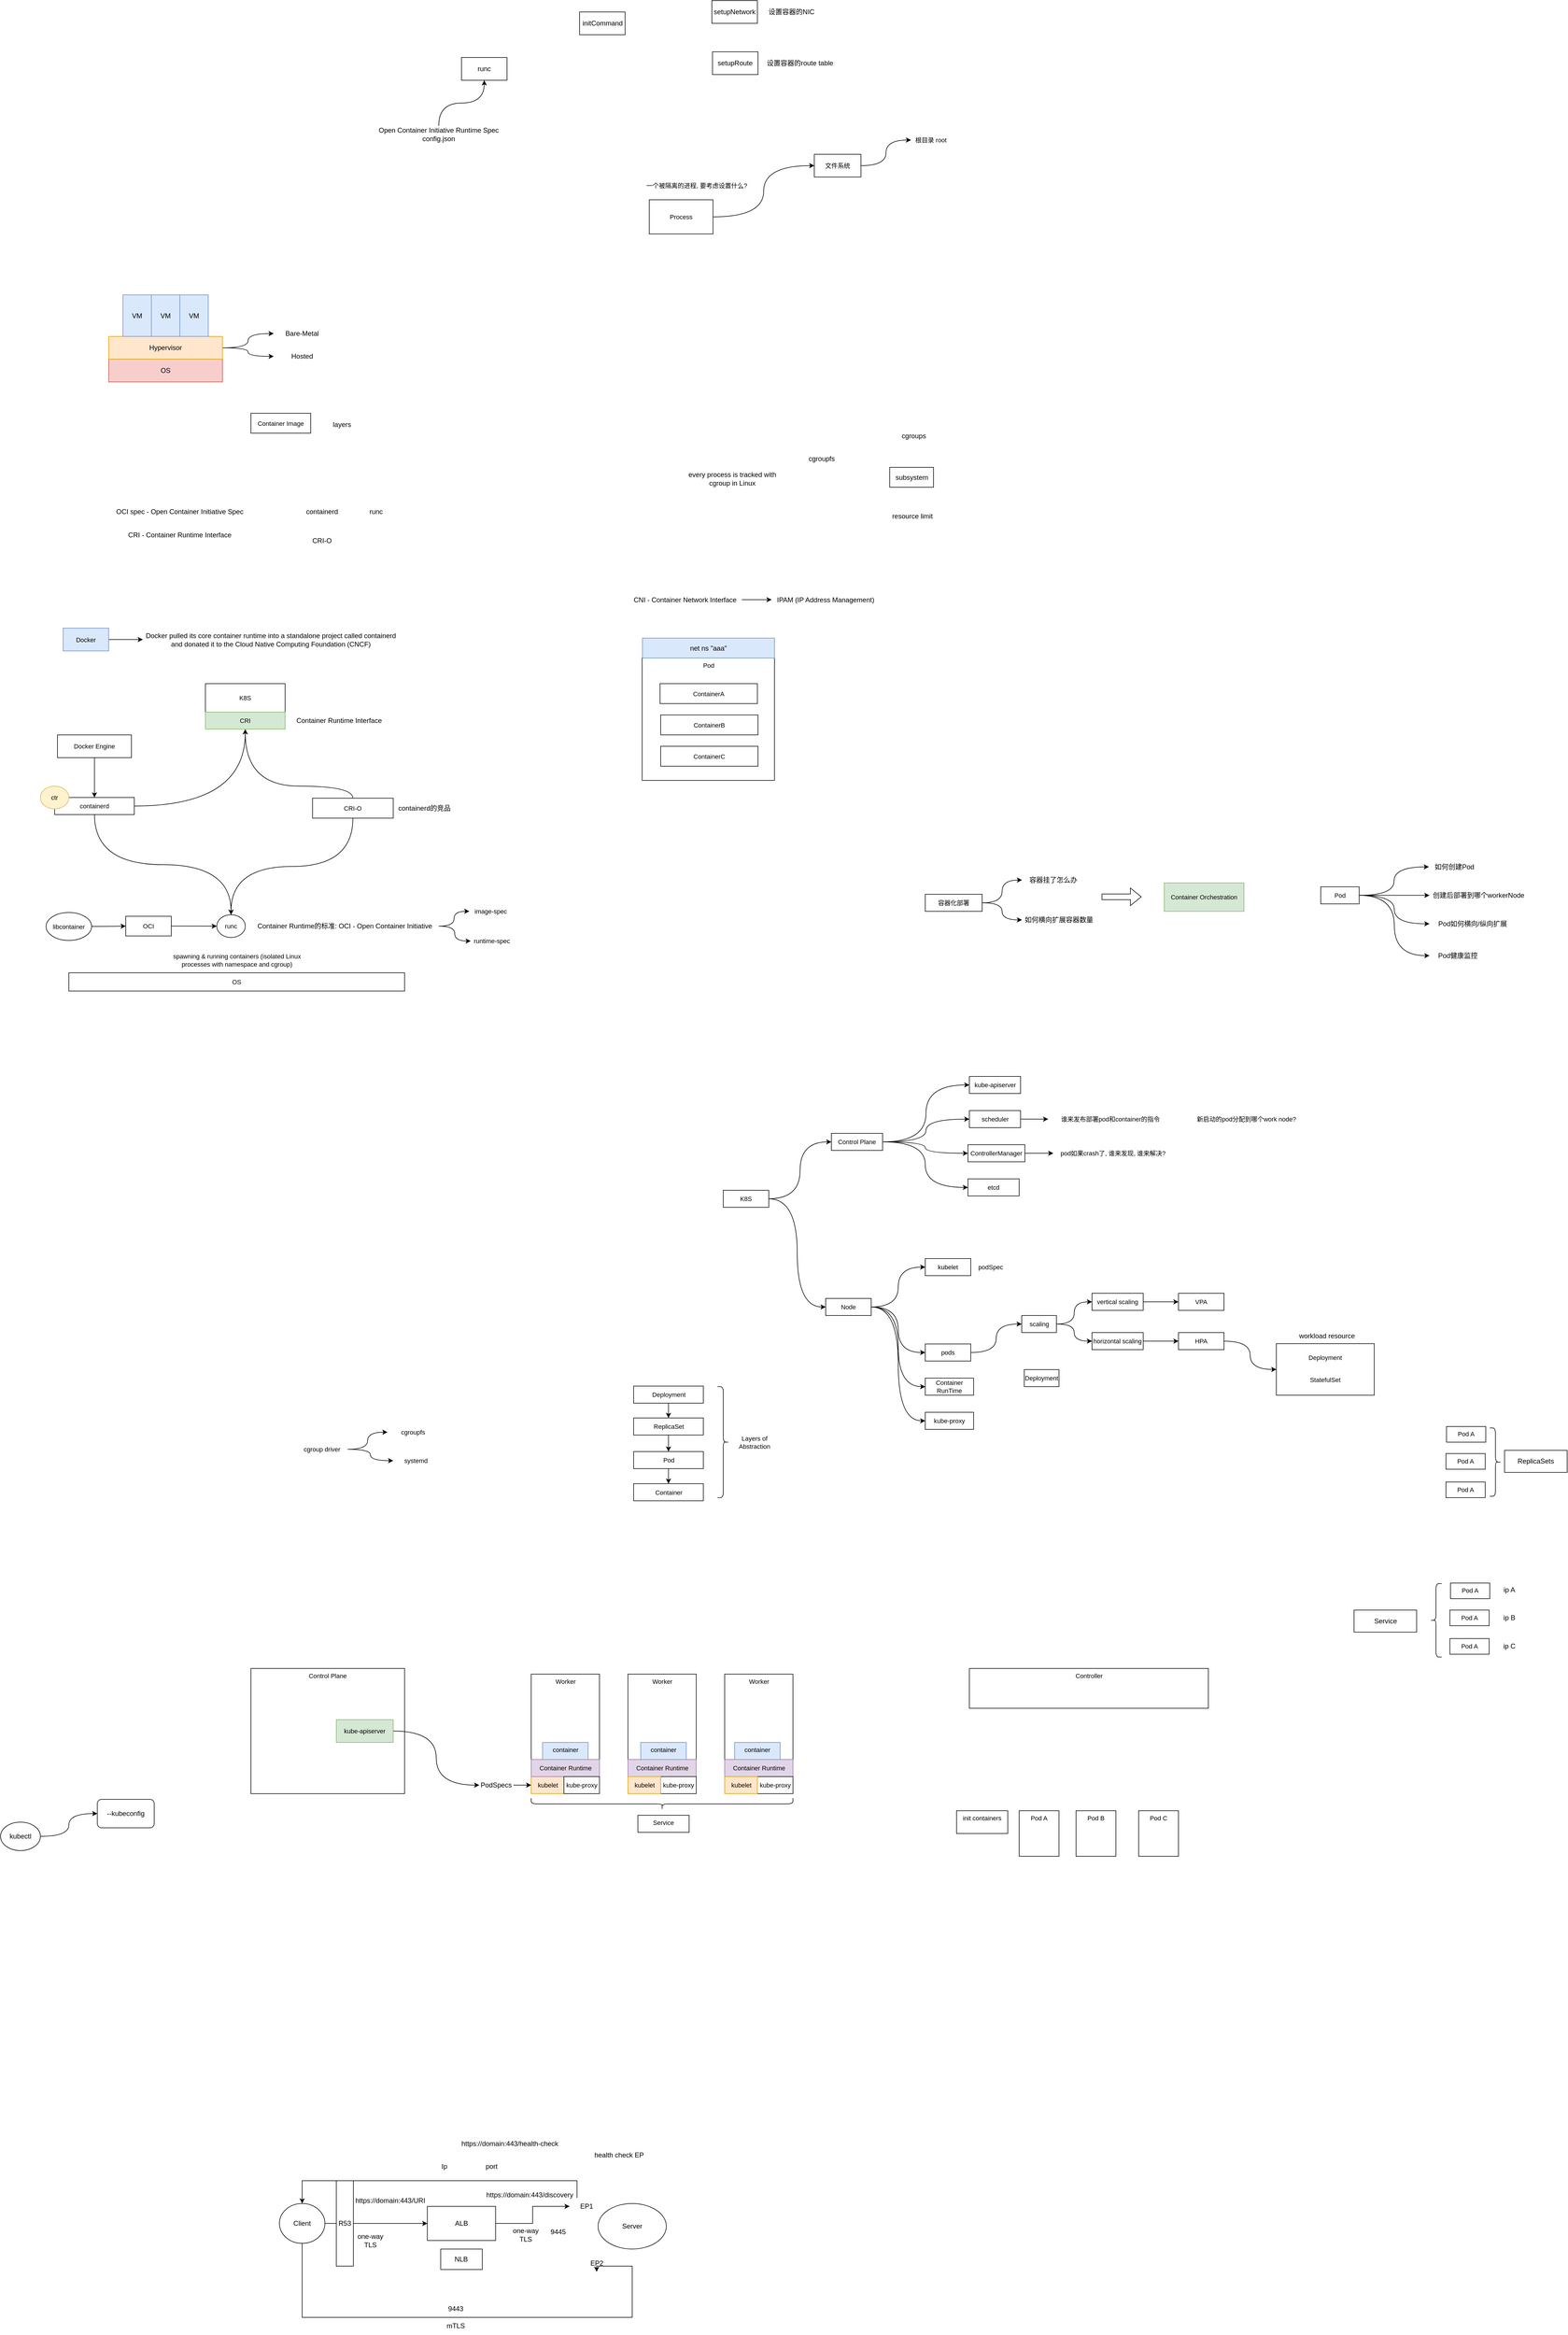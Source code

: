 <mxfile version="28.2.3">
  <diagram name="Page-1" id="AK-chcKiaeIvA2-BQHq4">
    <mxGraphModel dx="2466" dy="3208" grid="1" gridSize="10" guides="1" tooltips="1" connect="1" arrows="1" fold="1" page="1" pageScale="1" pageWidth="827" pageHeight="1169" math="0" shadow="0">
      <root>
        <mxCell id="0" />
        <mxCell id="1" parent="0" />
        <mxCell id="nzS7jhB4_X8ucjwfTYl9-30" value="" style="rounded=0;whiteSpace=wrap;html=1;" parent="1" vertex="1">
          <mxGeometry x="1482" y="99.5" width="172" height="90.5" as="geometry" />
        </mxCell>
        <mxCell id="qf9HLW5Rsi24P6biFxiw-1" value="Control Plane" style="rounded=0;whiteSpace=wrap;html=1;fontSize=11;verticalAlign=top;" parent="1" vertex="1">
          <mxGeometry x="-320" y="670" width="270" height="220" as="geometry" />
        </mxCell>
        <mxCell id="qf9HLW5Rsi24P6biFxiw-2" value="Worker" style="rounded=0;whiteSpace=wrap;html=1;verticalAlign=top;fontSize=11;" parent="1" vertex="1">
          <mxGeometry x="172.5" y="680" width="120" height="180" as="geometry" />
        </mxCell>
        <mxCell id="qf9HLW5Rsi24P6biFxiw-3" value="Worker" style="rounded=0;whiteSpace=wrap;html=1;verticalAlign=top;fontSize=11;" parent="1" vertex="1">
          <mxGeometry x="342.5" y="680" width="120" height="180" as="geometry" />
        </mxCell>
        <mxCell id="qf9HLW5Rsi24P6biFxiw-4" value="Worker" style="rounded=0;whiteSpace=wrap;html=1;verticalAlign=top;fontSize=11;" parent="1" vertex="1">
          <mxGeometry x="512.5" y="680" width="120" height="180" as="geometry" />
        </mxCell>
        <mxCell id="qf9HLW5Rsi24P6biFxiw-7" value="kubelet" style="rounded=0;whiteSpace=wrap;html=1;fontSize=11;fillColor=#ffe6cc;strokeColor=#d79b00;" parent="1" vertex="1">
          <mxGeometry x="172.5" y="860" width="57.5" height="30" as="geometry" />
        </mxCell>
        <mxCell id="qf9HLW5Rsi24P6biFxiw-9" value="Container Runtime" style="rounded=0;whiteSpace=wrap;html=1;fontSize=11;fillColor=#e1d5e7;strokeColor=#9673a6;" parent="1" vertex="1">
          <mxGeometry x="172.5" y="830" width="120" height="30" as="geometry" />
        </mxCell>
        <mxCell id="qf9HLW5Rsi24P6biFxiw-10" value="Container Runtime" style="rounded=0;whiteSpace=wrap;html=1;fontSize=11;fillColor=#e1d5e7;strokeColor=#9673a6;" parent="1" vertex="1">
          <mxGeometry x="342.5" y="830" width="120" height="30" as="geometry" />
        </mxCell>
        <mxCell id="qf9HLW5Rsi24P6biFxiw-11" value="Container Runtime" style="rounded=0;whiteSpace=wrap;html=1;fontSize=11;fillColor=#e1d5e7;strokeColor=#9673a6;" parent="1" vertex="1">
          <mxGeometry x="512.5" y="830" width="120" height="30" as="geometry" />
        </mxCell>
        <mxCell id="qf9HLW5Rsi24P6biFxiw-12" value="kube-proxy" style="rounded=0;whiteSpace=wrap;html=1;fontSize=11;" parent="1" vertex="1">
          <mxGeometry x="230" y="860" width="62.5" height="30" as="geometry" />
        </mxCell>
        <mxCell id="an2eaPxPIKIlCE3A4yRe-1" value="Pod A" style="rounded=0;whiteSpace=wrap;html=1;verticalAlign=top;fontSize=11;" parent="1" vertex="1">
          <mxGeometry x="1030" y="920" width="70" height="80" as="geometry" />
        </mxCell>
        <mxCell id="fwI6KYuwTm7sGlPnnHZm-2" style="edgeStyle=orthogonalEdgeStyle;shape=connector;curved=1;rounded=0;orthogonalLoop=1;jettySize=auto;html=1;entryX=0;entryY=0.5;entryDx=0;entryDy=0;strokeColor=default;align=center;verticalAlign=middle;fontFamily=Helvetica;fontSize=11;fontColor=default;labelBackgroundColor=default;endArrow=classic;" parent="1" source="an2eaPxPIKIlCE3A4yRe-2" target="an2eaPxPIKIlCE3A4yRe-3" edge="1">
          <mxGeometry relative="1" as="geometry" />
        </mxCell>
        <mxCell id="an2eaPxPIKIlCE3A4yRe-2" value="kube-apiserver" style="rounded=0;whiteSpace=wrap;html=1;verticalAlign=middle;fontSize=11;fillColor=#d5e8d4;strokeColor=#82b366;" parent="1" vertex="1">
          <mxGeometry x="-170" y="760" width="100" height="40" as="geometry" />
        </mxCell>
        <mxCell id="an2eaPxPIKIlCE3A4yRe-4" style="edgeStyle=orthogonalEdgeStyle;rounded=0;orthogonalLoop=1;jettySize=auto;html=1;" parent="1" source="an2eaPxPIKIlCE3A4yRe-3" target="qf9HLW5Rsi24P6biFxiw-7" edge="1">
          <mxGeometry relative="1" as="geometry" />
        </mxCell>
        <mxCell id="an2eaPxPIKIlCE3A4yRe-3" value="PodSpecs" style="text;html=1;strokeColor=none;fillColor=none;align=center;verticalAlign=middle;whiteSpace=wrap;rounded=0;" parent="1" vertex="1">
          <mxGeometry x="81.25" y="860" width="60" height="30" as="geometry" />
        </mxCell>
        <mxCell id="an2eaPxPIKIlCE3A4yRe-5" value="kube-proxy" style="rounded=0;whiteSpace=wrap;html=1;fontSize=11;" parent="1" vertex="1">
          <mxGeometry x="400" y="860" width="62.5" height="30" as="geometry" />
        </mxCell>
        <mxCell id="an2eaPxPIKIlCE3A4yRe-6" value="kube-proxy" style="rounded=0;whiteSpace=wrap;html=1;fontSize=11;" parent="1" vertex="1">
          <mxGeometry x="570" y="860" width="62.5" height="30" as="geometry" />
        </mxCell>
        <mxCell id="an2eaPxPIKIlCE3A4yRe-7" value="Pod B" style="rounded=0;whiteSpace=wrap;html=1;verticalAlign=top;fontSize=11;" parent="1" vertex="1">
          <mxGeometry x="1130" y="920" width="70" height="80" as="geometry" />
        </mxCell>
        <mxCell id="an2eaPxPIKIlCE3A4yRe-8" value="Pod C" style="rounded=0;whiteSpace=wrap;html=1;verticalAlign=top;fontSize=11;" parent="1" vertex="1">
          <mxGeometry x="1240" y="920" width="70" height="80" as="geometry" />
        </mxCell>
        <mxCell id="an2eaPxPIKIlCE3A4yRe-9" value="Controller" style="rounded=0;whiteSpace=wrap;html=1;fontSize=11;verticalAlign=top;" parent="1" vertex="1">
          <mxGeometry x="942.5" y="670" width="420" height="70" as="geometry" />
        </mxCell>
        <mxCell id="an2eaPxPIKIlCE3A4yRe-10" value="init containers" style="rounded=0;whiteSpace=wrap;html=1;verticalAlign=top;fontSize=11;" parent="1" vertex="1">
          <mxGeometry x="920" y="920" width="90" height="40" as="geometry" />
        </mxCell>
        <mxCell id="Rm5pHpjm9QW5DBmvsUhB-1" value="container" style="rounded=0;whiteSpace=wrap;html=1;verticalAlign=top;fontSize=11;fillColor=#dae8fc;strokeColor=#6c8ebf;" parent="1" vertex="1">
          <mxGeometry x="192.5" y="800" width="80" height="30" as="geometry" />
        </mxCell>
        <mxCell id="Rm5pHpjm9QW5DBmvsUhB-2" value="container" style="rounded=0;whiteSpace=wrap;html=1;verticalAlign=top;fontSize=11;fillColor=#dae8fc;strokeColor=#6c8ebf;" parent="1" vertex="1">
          <mxGeometry x="365" y="800" width="80" height="30" as="geometry" />
        </mxCell>
        <mxCell id="Rm5pHpjm9QW5DBmvsUhB-3" value="container" style="rounded=0;whiteSpace=wrap;html=1;verticalAlign=top;fontSize=11;fillColor=#dae8fc;strokeColor=#6c8ebf;" parent="1" vertex="1">
          <mxGeometry x="530" y="800" width="80" height="30" as="geometry" />
        </mxCell>
        <mxCell id="Rm5pHpjm9QW5DBmvsUhB-4" value="CRI - Container Runtime Interface" style="text;html=1;strokeColor=none;fillColor=none;align=center;verticalAlign=middle;whiteSpace=wrap;rounded=0;" parent="1" vertex="1">
          <mxGeometry x="-545" y="-1344" width="200" height="45" as="geometry" />
        </mxCell>
        <mxCell id="JaHjokSUnbEvcgMZ0mN--10" style="edgeStyle=orthogonalEdgeStyle;rounded=0;orthogonalLoop=1;jettySize=auto;html=1;" parent="1" source="Rm5pHpjm9QW5DBmvsUhB-5" target="JaHjokSUnbEvcgMZ0mN--9" edge="1">
          <mxGeometry relative="1" as="geometry" />
        </mxCell>
        <mxCell id="Rm5pHpjm9QW5DBmvsUhB-5" value="CNI - Container Network Interface" style="text;html=1;strokeColor=none;fillColor=none;align=center;verticalAlign=middle;whiteSpace=wrap;rounded=0;" parent="1" vertex="1">
          <mxGeometry x="342.5" y="-1230" width="200" height="45" as="geometry" />
        </mxCell>
        <mxCell id="Rm5pHpjm9QW5DBmvsUhB-7" value="OCI spec - Open Container Initiative Spec" style="text;html=1;strokeColor=none;fillColor=none;align=center;verticalAlign=middle;whiteSpace=wrap;rounded=0;" parent="1" vertex="1">
          <mxGeometry x="-570" y="-1377.25" width="250" height="30" as="geometry" />
        </mxCell>
        <mxCell id="Rm5pHpjm9QW5DBmvsUhB-8" value="CRI-O" style="text;html=1;strokeColor=none;fillColor=none;align=center;verticalAlign=middle;whiteSpace=wrap;rounded=0;" parent="1" vertex="1">
          <mxGeometry x="-235" y="-1329" width="80" height="35.5" as="geometry" />
        </mxCell>
        <mxCell id="Rm5pHpjm9QW5DBmvsUhB-9" value="containerd" style="text;html=1;strokeColor=none;fillColor=none;align=center;verticalAlign=middle;whiteSpace=wrap;rounded=0;" parent="1" vertex="1">
          <mxGeometry x="-235" y="-1380" width="80" height="35.5" as="geometry" />
        </mxCell>
        <mxCell id="njnLBCU6WLq5v7DGbRTA-6" style="edgeStyle=orthogonalEdgeStyle;rounded=0;orthogonalLoop=1;jettySize=auto;html=1;entryX=0;entryY=0.5;entryDx=0;entryDy=0;curved=1;fontSize=11;" parent="1" source="njnLBCU6WLq5v7DGbRTA-1" target="njnLBCU6WLq5v7DGbRTA-2" edge="1">
          <mxGeometry relative="1" as="geometry" />
        </mxCell>
        <mxCell id="njnLBCU6WLq5v7DGbRTA-7" style="edgeStyle=orthogonalEdgeStyle;shape=connector;curved=1;rounded=0;orthogonalLoop=1;jettySize=auto;html=1;entryX=0;entryY=0.5;entryDx=0;entryDy=0;labelBackgroundColor=default;strokeColor=default;align=center;verticalAlign=middle;fontFamily=Helvetica;fontSize=11;fontColor=default;endArrow=classic;" parent="1" source="njnLBCU6WLq5v7DGbRTA-1" target="njnLBCU6WLq5v7DGbRTA-3" edge="1">
          <mxGeometry relative="1" as="geometry" />
        </mxCell>
        <mxCell id="njnLBCU6WLq5v7DGbRTA-1" value="K8S" style="rounded=0;whiteSpace=wrap;html=1;verticalAlign=middle;fontSize=11;" parent="1" vertex="1">
          <mxGeometry x="510" y="-170" width="80" height="30" as="geometry" />
        </mxCell>
        <mxCell id="xQzBrzd0JkMFn1JmZiKZ-6" style="edgeStyle=orthogonalEdgeStyle;rounded=0;orthogonalLoop=1;jettySize=auto;html=1;entryX=0;entryY=0.5;entryDx=0;entryDy=0;curved=1;fontSize=11;" parent="1" source="njnLBCU6WLq5v7DGbRTA-2" target="xQzBrzd0JkMFn1JmZiKZ-5" edge="1">
          <mxGeometry relative="1" as="geometry" />
        </mxCell>
        <mxCell id="njnLBCU6WLq5v7DGbRTA-2" value="Control Plane" style="rounded=0;whiteSpace=wrap;html=1;fontSize=11;verticalAlign=middle;" parent="1" vertex="1">
          <mxGeometry x="700" y="-270" width="90" height="30" as="geometry" />
        </mxCell>
        <mxCell id="njnLBCU6WLq5v7DGbRTA-10" style="edgeStyle=orthogonalEdgeStyle;shape=connector;curved=1;rounded=0;orthogonalLoop=1;jettySize=auto;html=1;entryX=0;entryY=0.5;entryDx=0;entryDy=0;labelBackgroundColor=default;strokeColor=default;align=center;verticalAlign=middle;fontFamily=Helvetica;fontSize=11;fontColor=default;endArrow=classic;" parent="1" source="njnLBCU6WLq5v7DGbRTA-3" target="njnLBCU6WLq5v7DGbRTA-4" edge="1">
          <mxGeometry relative="1" as="geometry" />
        </mxCell>
        <mxCell id="njnLBCU6WLq5v7DGbRTA-11" style="edgeStyle=orthogonalEdgeStyle;shape=connector;curved=1;rounded=0;orthogonalLoop=1;jettySize=auto;html=1;entryX=0;entryY=0.5;entryDx=0;entryDy=0;labelBackgroundColor=default;strokeColor=default;align=center;verticalAlign=middle;fontFamily=Helvetica;fontSize=11;fontColor=default;endArrow=classic;" parent="1" source="njnLBCU6WLq5v7DGbRTA-3" target="njnLBCU6WLq5v7DGbRTA-9" edge="1">
          <mxGeometry relative="1" as="geometry" />
        </mxCell>
        <mxCell id="VJSqi0sLNEn4OwbpJoOm-22" style="edgeStyle=orthogonalEdgeStyle;shape=connector;curved=1;rounded=0;orthogonalLoop=1;jettySize=auto;html=1;entryX=0;entryY=0.5;entryDx=0;entryDy=0;labelBackgroundColor=default;strokeColor=default;align=center;verticalAlign=middle;fontFamily=Helvetica;fontSize=11;fontColor=default;endArrow=classic;" parent="1" source="njnLBCU6WLq5v7DGbRTA-3" target="VJSqi0sLNEn4OwbpJoOm-21" edge="1">
          <mxGeometry relative="1" as="geometry" />
        </mxCell>
        <mxCell id="ztNHGV2JsaP_zOsmJy3T-2" style="edgeStyle=orthogonalEdgeStyle;rounded=0;orthogonalLoop=1;jettySize=auto;html=1;entryX=0;entryY=0.5;entryDx=0;entryDy=0;curved=1;fontSize=11;" parent="1" source="njnLBCU6WLq5v7DGbRTA-3" target="ztNHGV2JsaP_zOsmJy3T-1" edge="1">
          <mxGeometry relative="1" as="geometry" />
        </mxCell>
        <mxCell id="njnLBCU6WLq5v7DGbRTA-3" value="Node" style="rounded=0;whiteSpace=wrap;html=1;fontSize=11;verticalAlign=middle;" parent="1" vertex="1">
          <mxGeometry x="690" y="20" width="80" height="30" as="geometry" />
        </mxCell>
        <mxCell id="njnLBCU6WLq5v7DGbRTA-4" value="kubelet" style="rounded=0;whiteSpace=wrap;html=1;fontSize=11;" parent="1" vertex="1">
          <mxGeometry x="865" y="-50" width="80" height="30" as="geometry" />
        </mxCell>
        <mxCell id="njnLBCU6WLq5v7DGbRTA-5" style="edgeStyle=orthogonalEdgeStyle;rounded=0;orthogonalLoop=1;jettySize=auto;html=1;exitX=0.5;exitY=1;exitDx=0;exitDy=0;fontSize=11;" parent="1" source="njnLBCU6WLq5v7DGbRTA-3" target="njnLBCU6WLq5v7DGbRTA-3" edge="1">
          <mxGeometry relative="1" as="geometry" />
        </mxCell>
        <mxCell id="njnLBCU6WLq5v7DGbRTA-9" value="kube-proxy" style="rounded=0;whiteSpace=wrap;html=1;fontSize=11;" parent="1" vertex="1">
          <mxGeometry x="865" y="220" width="85" height="30" as="geometry" />
        </mxCell>
        <mxCell id="VJSqi0sLNEn4OwbpJoOm-18" style="edgeStyle=orthogonalEdgeStyle;shape=connector;curved=1;rounded=0;orthogonalLoop=1;jettySize=auto;html=1;entryX=0;entryY=0.5;entryDx=0;entryDy=0;labelBackgroundColor=default;strokeColor=default;align=center;verticalAlign=middle;fontFamily=Helvetica;fontSize=11;fontColor=default;endArrow=classic;exitX=1;exitY=0.5;exitDx=0;exitDy=0;" parent="1" source="njnLBCU6WLq5v7DGbRTA-2" target="VJSqi0sLNEn4OwbpJoOm-15" edge="1">
          <mxGeometry relative="1" as="geometry">
            <mxPoint x="945" y="-295" as="sourcePoint" />
          </mxGeometry>
        </mxCell>
        <mxCell id="VJSqi0sLNEn4OwbpJoOm-19" style="edgeStyle=orthogonalEdgeStyle;shape=connector;curved=1;rounded=0;orthogonalLoop=1;jettySize=auto;html=1;labelBackgroundColor=default;strokeColor=default;align=center;verticalAlign=middle;fontFamily=Helvetica;fontSize=11;fontColor=default;endArrow=classic;exitX=1;exitY=0.5;exitDx=0;exitDy=0;" parent="1" source="njnLBCU6WLq5v7DGbRTA-2" target="VJSqi0sLNEn4OwbpJoOm-17" edge="1">
          <mxGeometry relative="1" as="geometry">
            <mxPoint x="945" y="-295" as="sourcePoint" />
          </mxGeometry>
        </mxCell>
        <mxCell id="VJSqi0sLNEn4OwbpJoOm-20" style="edgeStyle=orthogonalEdgeStyle;shape=connector;curved=1;rounded=0;orthogonalLoop=1;jettySize=auto;html=1;entryX=0;entryY=0.5;entryDx=0;entryDy=0;labelBackgroundColor=default;strokeColor=default;align=center;verticalAlign=middle;fontFamily=Helvetica;fontSize=11;fontColor=default;endArrow=classic;exitX=1;exitY=0.5;exitDx=0;exitDy=0;" parent="1" source="njnLBCU6WLq5v7DGbRTA-2" target="VJSqi0sLNEn4OwbpJoOm-16" edge="1">
          <mxGeometry relative="1" as="geometry">
            <mxPoint x="945" y="-295" as="sourcePoint" />
          </mxGeometry>
        </mxCell>
        <mxCell id="VJSqi0sLNEn4OwbpJoOm-7" style="edgeStyle=orthogonalEdgeStyle;rounded=0;orthogonalLoop=1;jettySize=auto;html=1;entryX=0;entryY=0.5;entryDx=0;entryDy=0;curved=1;" parent="1" source="VJSqi0sLNEn4OwbpJoOm-2" target="VJSqi0sLNEn4OwbpJoOm-5" edge="1">
          <mxGeometry relative="1" as="geometry" />
        </mxCell>
        <mxCell id="VJSqi0sLNEn4OwbpJoOm-9" style="edgeStyle=orthogonalEdgeStyle;shape=connector;curved=1;rounded=0;orthogonalLoop=1;jettySize=auto;html=1;labelBackgroundColor=default;strokeColor=default;align=center;verticalAlign=middle;fontFamily=Helvetica;fontSize=11;fontColor=default;endArrow=classic;" parent="1" source="VJSqi0sLNEn4OwbpJoOm-2" target="VJSqi0sLNEn4OwbpJoOm-8" edge="1">
          <mxGeometry relative="1" as="geometry" />
        </mxCell>
        <mxCell id="VJSqi0sLNEn4OwbpJoOm-2" value="容器化部署" style="rounded=0;whiteSpace=wrap;html=1;verticalAlign=middle;fontSize=11;" parent="1" vertex="1">
          <mxGeometry x="865" y="-690" width="100" height="30" as="geometry" />
        </mxCell>
        <mxCell id="VJSqi0sLNEn4OwbpJoOm-5" value="容器挂了怎么办" style="text;html=1;strokeColor=none;fillColor=none;align=center;verticalAlign=middle;whiteSpace=wrap;rounded=0;" parent="1" vertex="1">
          <mxGeometry x="1035" y="-730" width="110" height="30" as="geometry" />
        </mxCell>
        <mxCell id="VJSqi0sLNEn4OwbpJoOm-8" value="如何横向扩展容器数量" style="text;html=1;strokeColor=none;fillColor=none;align=center;verticalAlign=middle;whiteSpace=wrap;rounded=0;" parent="1" vertex="1">
          <mxGeometry x="1035" y="-660" width="130" height="30" as="geometry" />
        </mxCell>
        <mxCell id="VJSqi0sLNEn4OwbpJoOm-10" value="Container Orchestration" style="rounded=0;whiteSpace=wrap;html=1;verticalAlign=middle;fontSize=11;fillColor=#d5e8d4;strokeColor=#82b366;" parent="1" vertex="1">
          <mxGeometry x="1285" y="-710" width="140" height="50" as="geometry" />
        </mxCell>
        <mxCell id="VJSqi0sLNEn4OwbpJoOm-12" value="" style="shape=flexArrow;endArrow=classic;html=1;rounded=0;labelBackgroundColor=default;strokeColor=default;align=center;verticalAlign=middle;fontFamily=Helvetica;fontSize=11;fontColor=default;curved=1;" parent="1" edge="1">
          <mxGeometry width="50" height="50" relative="1" as="geometry">
            <mxPoint x="1175" y="-685.5" as="sourcePoint" />
            <mxPoint x="1245" y="-685.5" as="targetPoint" />
          </mxGeometry>
        </mxCell>
        <mxCell id="xQzBrzd0JkMFn1JmZiKZ-8" style="edgeStyle=orthogonalEdgeStyle;rounded=0;orthogonalLoop=1;jettySize=auto;html=1;fontSize=11;" parent="1" source="VJSqi0sLNEn4OwbpJoOm-15" target="xQzBrzd0JkMFn1JmZiKZ-7" edge="1">
          <mxGeometry relative="1" as="geometry" />
        </mxCell>
        <mxCell id="VJSqi0sLNEn4OwbpJoOm-15" value="scheduler" style="rounded=0;whiteSpace=wrap;html=1;verticalAlign=middle;fontSize=11;" parent="1" vertex="1">
          <mxGeometry x="942.5" y="-310" width="90" height="30" as="geometry" />
        </mxCell>
        <mxCell id="VJSqi0sLNEn4OwbpJoOm-16" value="etcd" style="rounded=0;whiteSpace=wrap;html=1;verticalAlign=middle;fontSize=11;" parent="1" vertex="1">
          <mxGeometry x="940" y="-190" width="90" height="30" as="geometry" />
        </mxCell>
        <mxCell id="xQzBrzd0JkMFn1JmZiKZ-3" style="edgeStyle=orthogonalEdgeStyle;rounded=0;orthogonalLoop=1;jettySize=auto;html=1;fontSize=11;" parent="1" source="VJSqi0sLNEn4OwbpJoOm-17" target="xQzBrzd0JkMFn1JmZiKZ-2" edge="1">
          <mxGeometry relative="1" as="geometry" />
        </mxCell>
        <mxCell id="VJSqi0sLNEn4OwbpJoOm-17" value="ControllerManager" style="rounded=0;whiteSpace=wrap;html=1;verticalAlign=middle;fontSize=11;" parent="1" vertex="1">
          <mxGeometry x="940" y="-250" width="100" height="30" as="geometry" />
        </mxCell>
        <mxCell id="nzS7jhB4_X8ucjwfTYl9-33" style="edgeStyle=orthogonalEdgeStyle;rounded=0;orthogonalLoop=1;jettySize=auto;html=1;entryX=0;entryY=0.5;entryDx=0;entryDy=0;curved=1;" parent="1" source="VJSqi0sLNEn4OwbpJoOm-21" target="nzS7jhB4_X8ucjwfTYl9-32" edge="1">
          <mxGeometry relative="1" as="geometry" />
        </mxCell>
        <mxCell id="VJSqi0sLNEn4OwbpJoOm-21" value="pods" style="rounded=0;whiteSpace=wrap;html=1;fontSize=11;" parent="1" vertex="1">
          <mxGeometry x="865" y="100" width="80" height="30" as="geometry" />
        </mxCell>
        <mxCell id="ztNHGV2JsaP_zOsmJy3T-1" value="Container RunTime" style="rounded=0;whiteSpace=wrap;html=1;fontSize=11;" parent="1" vertex="1">
          <mxGeometry x="865" y="160" width="85" height="30" as="geometry" />
        </mxCell>
        <mxCell id="ztNHGV2JsaP_zOsmJy3T-8" style="edgeStyle=orthogonalEdgeStyle;shape=connector;curved=1;rounded=0;orthogonalLoop=1;jettySize=auto;html=1;labelBackgroundColor=default;strokeColor=default;align=center;verticalAlign=middle;fontFamily=Helvetica;fontSize=11;fontColor=default;endArrow=classic;" parent="1" source="ztNHGV2JsaP_zOsmJy3T-4" target="ztNHGV2JsaP_zOsmJy3T-6" edge="1">
          <mxGeometry relative="1" as="geometry" />
        </mxCell>
        <mxCell id="ztNHGV2JsaP_zOsmJy3T-9" style="edgeStyle=orthogonalEdgeStyle;shape=connector;curved=1;rounded=0;orthogonalLoop=1;jettySize=auto;html=1;labelBackgroundColor=default;strokeColor=default;align=center;verticalAlign=middle;fontFamily=Helvetica;fontSize=11;fontColor=default;endArrow=classic;" parent="1" source="ztNHGV2JsaP_zOsmJy3T-4" target="ztNHGV2JsaP_zOsmJy3T-7" edge="1">
          <mxGeometry relative="1" as="geometry" />
        </mxCell>
        <mxCell id="ztNHGV2JsaP_zOsmJy3T-4" value="cgroup driver" style="text;html=1;strokeColor=none;fillColor=none;align=center;verticalAlign=middle;whiteSpace=wrap;rounded=0;fontSize=11;fontFamily=Helvetica;fontColor=default;" parent="1" vertex="1">
          <mxGeometry x="-240" y="270" width="90" height="30" as="geometry" />
        </mxCell>
        <mxCell id="ztNHGV2JsaP_zOsmJy3T-6" value="cgroupfs" style="text;html=1;strokeColor=none;fillColor=none;align=center;verticalAlign=middle;whiteSpace=wrap;rounded=0;fontSize=11;fontFamily=Helvetica;fontColor=default;" parent="1" vertex="1">
          <mxGeometry x="-80" y="240" width="90" height="30" as="geometry" />
        </mxCell>
        <mxCell id="ztNHGV2JsaP_zOsmJy3T-7" value="systemd" style="text;html=1;strokeColor=none;fillColor=none;align=center;verticalAlign=middle;whiteSpace=wrap;rounded=0;fontSize=11;fontFamily=Helvetica;fontColor=default;" parent="1" vertex="1">
          <mxGeometry x="-70" y="290" width="80" height="30" as="geometry" />
        </mxCell>
        <mxCell id="xQzBrzd0JkMFn1JmZiKZ-1" value="" style="shape=image;verticalLabelPosition=bottom;labelBackgroundColor=default;verticalAlign=top;aspect=fixed;imageAspect=0;image=https://kubernetes.io/images/docs/kubernetes-cluster-architecture.svg;" parent="1" vertex="1">
          <mxGeometry x="-311.38" y="-350.73" width="733.88" height="461.73" as="geometry" />
        </mxCell>
        <mxCell id="xQzBrzd0JkMFn1JmZiKZ-2" value="pod如果crash了, 谁来发现, 谁来解决?" style="text;html=1;align=center;verticalAlign=middle;whiteSpace=wrap;rounded=0;fontSize=11;" parent="1" vertex="1">
          <mxGeometry x="1090" y="-252.5" width="210" height="35" as="geometry" />
        </mxCell>
        <mxCell id="xQzBrzd0JkMFn1JmZiKZ-5" value="kube-apiserver" style="rounded=0;whiteSpace=wrap;html=1;verticalAlign=middle;fontSize=11;" parent="1" vertex="1">
          <mxGeometry x="942.5" y="-370" width="90" height="30" as="geometry" />
        </mxCell>
        <mxCell id="xQzBrzd0JkMFn1JmZiKZ-7" value="谁来发布部署pod和container的指令" style="text;html=1;align=center;verticalAlign=middle;whiteSpace=wrap;rounded=0;fontSize=11;" parent="1" vertex="1">
          <mxGeometry x="1081" y="-310" width="219" height="30" as="geometry" />
        </mxCell>
        <mxCell id="xQzBrzd0JkMFn1JmZiKZ-10" value="podSpec" style="text;html=1;align=center;verticalAlign=middle;whiteSpace=wrap;rounded=0;fontSize=11;" parent="1" vertex="1">
          <mxGeometry x="945" y="-47.5" width="70" height="25" as="geometry" />
        </mxCell>
        <mxCell id="xQzBrzd0JkMFn1JmZiKZ-11" value="新启动的pod分配到哪个work node?" style="text;html=1;align=center;verticalAlign=middle;whiteSpace=wrap;rounded=0;fontSize=11;" parent="1" vertex="1">
          <mxGeometry x="1320" y="-310" width="219" height="30" as="geometry" />
        </mxCell>
        <mxCell id="xQzBrzd0JkMFn1JmZiKZ-12" value="" style="shape=curlyBracket;whiteSpace=wrap;html=1;rounded=1;flipH=1;labelPosition=right;verticalLabelPosition=middle;align=left;verticalAlign=middle;rotation=90;" parent="1" vertex="1">
          <mxGeometry x="392.5" y="678" width="20" height="460" as="geometry" />
        </mxCell>
        <mxCell id="xQzBrzd0JkMFn1JmZiKZ-13" value="Service" style="rounded=0;whiteSpace=wrap;html=1;verticalAlign=top;fontSize=11;" parent="1" vertex="1">
          <mxGeometry x="360" y="928" width="90" height="30" as="geometry" />
        </mxCell>
        <mxCell id="ibrW9BHLdciR5nN6O8FB-1" value="Deployment" style="text;html=1;align=center;verticalAlign=middle;whiteSpace=wrap;rounded=0;fontSize=11;" parent="1" vertex="1">
          <mxGeometry x="1533" y="111" width="70" height="25" as="geometry" />
        </mxCell>
        <mxCell id="ibrW9BHLdciR5nN6O8FB-2" value="ReplicaSets" style="rounded=0;whiteSpace=wrap;html=1;" parent="1" vertex="1">
          <mxGeometry x="1883" y="286.87" width="110" height="38.75" as="geometry" />
        </mxCell>
        <mxCell id="ibrW9BHLdciR5nN6O8FB-3" value="Pod A" style="rounded=0;whiteSpace=wrap;html=1;verticalAlign=top;fontSize=11;" parent="1" vertex="1">
          <mxGeometry x="1781" y="245" width="69" height="27.5" as="geometry" />
        </mxCell>
        <mxCell id="ibrW9BHLdciR5nN6O8FB-4" value="Pod A" style="rounded=0;whiteSpace=wrap;html=1;verticalAlign=top;fontSize=11;" parent="1" vertex="1">
          <mxGeometry x="1780" y="292.5" width="69" height="27.5" as="geometry" />
        </mxCell>
        <mxCell id="ibrW9BHLdciR5nN6O8FB-5" value="Pod A" style="rounded=0;whiteSpace=wrap;html=1;verticalAlign=top;fontSize=11;" parent="1" vertex="1">
          <mxGeometry x="1780" y="342.5" width="69" height="27.5" as="geometry" />
        </mxCell>
        <mxCell id="ibrW9BHLdciR5nN6O8FB-7" value="" style="shape=curlyBracket;whiteSpace=wrap;html=1;rounded=1;flipH=1;labelPosition=right;verticalLabelPosition=middle;align=left;verticalAlign=middle;" parent="1" vertex="1">
          <mxGeometry x="1857" y="247.5" width="20" height="120" as="geometry" />
        </mxCell>
        <mxCell id="nzS7jhB4_X8ucjwfTYl9-7" style="edgeStyle=orthogonalEdgeStyle;rounded=0;orthogonalLoop=1;jettySize=auto;html=1;" parent="1" source="nzS7jhB4_X8ucjwfTYl9-1" target="nzS7jhB4_X8ucjwfTYl9-2" edge="1">
          <mxGeometry relative="1" as="geometry" />
        </mxCell>
        <mxCell id="nzS7jhB4_X8ucjwfTYl9-11" style="edgeStyle=orthogonalEdgeStyle;rounded=0;orthogonalLoop=1;jettySize=auto;html=1;entryX=0.5;entryY=1;entryDx=0;entryDy=0;" parent="1" source="nzS7jhB4_X8ucjwfTYl9-1" target="nzS7jhB4_X8ucjwfTYl9-5" edge="1">
          <mxGeometry relative="1" as="geometry">
            <mxPoint x="340" y="1700" as="targetPoint" />
            <Array as="points">
              <mxPoint x="-230" y="1810" />
              <mxPoint x="350" y="1810" />
              <mxPoint x="350" y="1720" />
              <mxPoint x="288" y="1720" />
            </Array>
          </mxGeometry>
        </mxCell>
        <mxCell id="nzS7jhB4_X8ucjwfTYl9-1" value="Client" style="ellipse;whiteSpace=wrap;html=1;" parent="1" vertex="1">
          <mxGeometry x="-270" y="1610" width="80" height="70" as="geometry" />
        </mxCell>
        <mxCell id="nzS7jhB4_X8ucjwfTYl9-8" style="edgeStyle=orthogonalEdgeStyle;rounded=0;orthogonalLoop=1;jettySize=auto;html=1;" parent="1" source="nzS7jhB4_X8ucjwfTYl9-2" target="nzS7jhB4_X8ucjwfTYl9-4" edge="1">
          <mxGeometry relative="1" as="geometry" />
        </mxCell>
        <mxCell id="nzS7jhB4_X8ucjwfTYl9-2" value="ALB" style="rounded=0;whiteSpace=wrap;html=1;" parent="1" vertex="1">
          <mxGeometry x="-10" y="1615" width="120" height="60" as="geometry" />
        </mxCell>
        <mxCell id="nzS7jhB4_X8ucjwfTYl9-3" value="Server" style="ellipse;whiteSpace=wrap;html=1;" parent="1" vertex="1">
          <mxGeometry x="290" y="1610" width="120" height="80" as="geometry" />
        </mxCell>
        <mxCell id="nzS7jhB4_X8ucjwfTYl9-9" style="edgeStyle=orthogonalEdgeStyle;rounded=0;orthogonalLoop=1;jettySize=auto;html=1;entryX=0.5;entryY=0;entryDx=0;entryDy=0;" parent="1" source="nzS7jhB4_X8ucjwfTYl9-4" target="nzS7jhB4_X8ucjwfTYl9-1" edge="1">
          <mxGeometry relative="1" as="geometry">
            <Array as="points">
              <mxPoint x="253" y="1570" />
              <mxPoint x="-230" y="1570" />
            </Array>
          </mxGeometry>
        </mxCell>
        <mxCell id="nzS7jhB4_X8ucjwfTYl9-4" value="EP1" style="text;html=1;align=center;verticalAlign=middle;whiteSpace=wrap;rounded=0;" parent="1" vertex="1">
          <mxGeometry x="240" y="1600" width="60" height="30" as="geometry" />
        </mxCell>
        <mxCell id="nzS7jhB4_X8ucjwfTYl9-5" value="EP2" style="text;html=1;align=center;verticalAlign=middle;whiteSpace=wrap;rounded=0;" parent="1" vertex="1">
          <mxGeometry x="257.5" y="1700" width="60" height="30" as="geometry" />
        </mxCell>
        <mxCell id="nzS7jhB4_X8ucjwfTYl9-10" value="Ip" style="text;html=1;align=center;verticalAlign=middle;whiteSpace=wrap;rounded=0;" parent="1" vertex="1">
          <mxGeometry x="-10" y="1530" width="60" height="30" as="geometry" />
        </mxCell>
        <mxCell id="nzS7jhB4_X8ucjwfTYl9-12" value="one-way TLS" style="text;html=1;align=center;verticalAlign=middle;whiteSpace=wrap;rounded=0;" parent="1" vertex="1">
          <mxGeometry x="-140" y="1660" width="60" height="30" as="geometry" />
        </mxCell>
        <mxCell id="nzS7jhB4_X8ucjwfTYl9-13" value="mTLS" style="text;html=1;align=center;verticalAlign=middle;whiteSpace=wrap;rounded=0;" parent="1" vertex="1">
          <mxGeometry x="10" y="1810" width="60" height="30" as="geometry" />
        </mxCell>
        <mxCell id="nzS7jhB4_X8ucjwfTYl9-14" value="NLB" style="rounded=0;whiteSpace=wrap;html=1;" parent="1" vertex="1">
          <mxGeometry x="13.47" y="1690" width="73.06" height="36" as="geometry" />
        </mxCell>
        <mxCell id="nzS7jhB4_X8ucjwfTYl9-15" value="health check EP" style="text;html=1;align=center;verticalAlign=middle;whiteSpace=wrap;rounded=0;" parent="1" vertex="1">
          <mxGeometry x="272.5" y="1510" width="107.5" height="30" as="geometry" />
        </mxCell>
        <mxCell id="nzS7jhB4_X8ucjwfTYl9-16" value="https://domain:443/URI" style="text;html=1;align=center;verticalAlign=middle;whiteSpace=wrap;rounded=0;" parent="1" vertex="1">
          <mxGeometry x="-180" y="1590" width="210" height="30" as="geometry" />
        </mxCell>
        <mxCell id="nzS7jhB4_X8ucjwfTYl9-17" value="R53" style="rounded=0;whiteSpace=wrap;html=1;" parent="1" vertex="1">
          <mxGeometry x="-170" y="1570" width="30" height="150" as="geometry" />
        </mxCell>
        <mxCell id="nzS7jhB4_X8ucjwfTYl9-18" value="https://domain:443/discovery" style="text;html=1;align=center;verticalAlign=middle;whiteSpace=wrap;rounded=0;" parent="1" vertex="1">
          <mxGeometry x="65" y="1580" width="210" height="30" as="geometry" />
        </mxCell>
        <mxCell id="nzS7jhB4_X8ucjwfTYl9-19" value="https://domain:443/health-check" style="text;html=1;align=center;verticalAlign=middle;whiteSpace=wrap;rounded=0;" parent="1" vertex="1">
          <mxGeometry x="30" y="1490" width="210" height="30" as="geometry" />
        </mxCell>
        <mxCell id="nzS7jhB4_X8ucjwfTYl9-20" value="port" style="text;html=1;align=center;verticalAlign=middle;whiteSpace=wrap;rounded=0;" parent="1" vertex="1">
          <mxGeometry x="72.5" y="1530" width="60" height="30" as="geometry" />
        </mxCell>
        <mxCell id="nzS7jhB4_X8ucjwfTYl9-21" value="9443" style="text;html=1;align=center;verticalAlign=middle;whiteSpace=wrap;rounded=0;" parent="1" vertex="1">
          <mxGeometry x="10" y="1780" width="60" height="30" as="geometry" />
        </mxCell>
        <mxCell id="nzS7jhB4_X8ucjwfTYl9-22" value="9445" style="text;html=1;align=center;verticalAlign=middle;whiteSpace=wrap;rounded=0;" parent="1" vertex="1">
          <mxGeometry x="190" y="1645" width="60" height="30" as="geometry" />
        </mxCell>
        <mxCell id="nzS7jhB4_X8ucjwfTYl9-24" value="one-way TLS" style="text;html=1;align=center;verticalAlign=middle;whiteSpace=wrap;rounded=0;" parent="1" vertex="1">
          <mxGeometry x="132.5" y="1650" width="60" height="30" as="geometry" />
        </mxCell>
        <mxCell id="nzS7jhB4_X8ucjwfTYl9-40" style="edgeStyle=orthogonalEdgeStyle;curved=1;rounded=0;orthogonalLoop=1;jettySize=auto;html=1;strokeColor=default;align=center;verticalAlign=middle;fontFamily=Helvetica;fontSize=11;fontColor=default;labelBackgroundColor=default;endArrow=classic;" parent="1" source="nzS7jhB4_X8ucjwfTYl9-29" target="nzS7jhB4_X8ucjwfTYl9-30" edge="1">
          <mxGeometry relative="1" as="geometry" />
        </mxCell>
        <mxCell id="nzS7jhB4_X8ucjwfTYl9-29" value="HPA" style="rounded=0;whiteSpace=wrap;html=1;fontSize=11;" parent="1" vertex="1">
          <mxGeometry x="1310" y="80" width="80" height="30" as="geometry" />
        </mxCell>
        <mxCell id="nzS7jhB4_X8ucjwfTYl9-31" value="workload resource" style="text;html=1;align=center;verticalAlign=middle;whiteSpace=wrap;rounded=0;" parent="1" vertex="1">
          <mxGeometry x="1519" y="70.5" width="104" height="30" as="geometry" />
        </mxCell>
        <mxCell id="nzS7jhB4_X8ucjwfTYl9-36" style="edgeStyle=orthogonalEdgeStyle;rounded=0;orthogonalLoop=1;jettySize=auto;html=1;entryX=0;entryY=0.5;entryDx=0;entryDy=0;curved=1;" parent="1" source="nzS7jhB4_X8ucjwfTYl9-32" target="nzS7jhB4_X8ucjwfTYl9-34" edge="1">
          <mxGeometry relative="1" as="geometry" />
        </mxCell>
        <mxCell id="nzS7jhB4_X8ucjwfTYl9-38" style="edgeStyle=orthogonalEdgeStyle;curved=1;rounded=0;orthogonalLoop=1;jettySize=auto;html=1;entryX=0;entryY=0.5;entryDx=0;entryDy=0;strokeColor=default;align=center;verticalAlign=middle;fontFamily=Helvetica;fontSize=11;fontColor=default;labelBackgroundColor=default;endArrow=classic;" parent="1" source="nzS7jhB4_X8ucjwfTYl9-32" target="nzS7jhB4_X8ucjwfTYl9-35" edge="1">
          <mxGeometry relative="1" as="geometry" />
        </mxCell>
        <mxCell id="nzS7jhB4_X8ucjwfTYl9-32" value="scaling" style="rounded=0;whiteSpace=wrap;html=1;fontSize=11;" parent="1" vertex="1">
          <mxGeometry x="1034.5" y="50" width="61" height="30" as="geometry" />
        </mxCell>
        <mxCell id="nzS7jhB4_X8ucjwfTYl9-43" style="edgeStyle=orthogonalEdgeStyle;curved=1;rounded=0;orthogonalLoop=1;jettySize=auto;html=1;strokeColor=default;align=center;verticalAlign=middle;fontFamily=Helvetica;fontSize=11;fontColor=default;labelBackgroundColor=default;endArrow=classic;" parent="1" source="nzS7jhB4_X8ucjwfTYl9-34" target="nzS7jhB4_X8ucjwfTYl9-42" edge="1">
          <mxGeometry relative="1" as="geometry" />
        </mxCell>
        <mxCell id="nzS7jhB4_X8ucjwfTYl9-34" value="vertical scaling" style="rounded=0;whiteSpace=wrap;html=1;fontSize=11;" parent="1" vertex="1">
          <mxGeometry x="1158" y="11" width="90" height="30" as="geometry" />
        </mxCell>
        <mxCell id="nzS7jhB4_X8ucjwfTYl9-41" style="edgeStyle=orthogonalEdgeStyle;curved=1;rounded=0;orthogonalLoop=1;jettySize=auto;html=1;entryX=0;entryY=0.5;entryDx=0;entryDy=0;strokeColor=default;align=center;verticalAlign=middle;fontFamily=Helvetica;fontSize=11;fontColor=default;labelBackgroundColor=default;endArrow=classic;" parent="1" source="nzS7jhB4_X8ucjwfTYl9-35" target="nzS7jhB4_X8ucjwfTYl9-29" edge="1">
          <mxGeometry relative="1" as="geometry" />
        </mxCell>
        <mxCell id="nzS7jhB4_X8ucjwfTYl9-35" value="horizontal scaling" style="rounded=0;whiteSpace=wrap;html=1;fontSize=11;" parent="1" vertex="1">
          <mxGeometry x="1158" y="80" width="90" height="30" as="geometry" />
        </mxCell>
        <mxCell id="nzS7jhB4_X8ucjwfTYl9-39" value="StatefulSet" style="text;html=1;align=center;verticalAlign=middle;whiteSpace=wrap;rounded=0;fontSize=11;" parent="1" vertex="1">
          <mxGeometry x="1533" y="150" width="70" height="25" as="geometry" />
        </mxCell>
        <mxCell id="nzS7jhB4_X8ucjwfTYl9-42" value="VPA" style="rounded=0;whiteSpace=wrap;html=1;fontSize=11;" parent="1" vertex="1">
          <mxGeometry x="1310" y="11" width="80" height="30" as="geometry" />
        </mxCell>
        <mxCell id="8YG21vbMfinRDRhy8hdl-1" value="Deployment" style="rounded=0;whiteSpace=wrap;html=1;fontSize=11;" parent="1" vertex="1">
          <mxGeometry x="1039" y="145" width="61" height="30" as="geometry" />
        </mxCell>
        <mxCell id="8YG21vbMfinRDRhy8hdl-7" style="edgeStyle=orthogonalEdgeStyle;rounded=0;orthogonalLoop=1;jettySize=auto;html=1;entryX=0.5;entryY=0;entryDx=0;entryDy=0;verticalAlign=middle;" parent="1" source="8YG21vbMfinRDRhy8hdl-2" target="8YG21vbMfinRDRhy8hdl-3" edge="1">
          <mxGeometry relative="1" as="geometry" />
        </mxCell>
        <mxCell id="8YG21vbMfinRDRhy8hdl-2" value="Deployment" style="rounded=0;whiteSpace=wrap;html=1;verticalAlign=middle;fontSize=11;" parent="1" vertex="1">
          <mxGeometry x="352.5" y="174" width="122.5" height="30" as="geometry" />
        </mxCell>
        <mxCell id="8YG21vbMfinRDRhy8hdl-8" style="edgeStyle=orthogonalEdgeStyle;rounded=0;orthogonalLoop=1;jettySize=auto;html=1;entryX=0.5;entryY=0;entryDx=0;entryDy=0;verticalAlign=middle;" parent="1" source="8YG21vbMfinRDRhy8hdl-3" target="8YG21vbMfinRDRhy8hdl-4" edge="1">
          <mxGeometry relative="1" as="geometry" />
        </mxCell>
        <mxCell id="8YG21vbMfinRDRhy8hdl-3" value="ReplicaSet" style="rounded=0;whiteSpace=wrap;html=1;verticalAlign=middle;fontSize=11;" parent="1" vertex="1">
          <mxGeometry x="352.5" y="230" width="122.5" height="30" as="geometry" />
        </mxCell>
        <mxCell id="8YG21vbMfinRDRhy8hdl-9" value="" style="edgeStyle=orthogonalEdgeStyle;rounded=0;orthogonalLoop=1;jettySize=auto;html=1;verticalAlign=middle;" parent="1" source="8YG21vbMfinRDRhy8hdl-4" target="8YG21vbMfinRDRhy8hdl-5" edge="1">
          <mxGeometry relative="1" as="geometry" />
        </mxCell>
        <mxCell id="8YG21vbMfinRDRhy8hdl-4" value="Pod" style="rounded=0;whiteSpace=wrap;html=1;verticalAlign=middle;fontSize=11;" parent="1" vertex="1">
          <mxGeometry x="352.5" y="289" width="122.5" height="30" as="geometry" />
        </mxCell>
        <mxCell id="8YG21vbMfinRDRhy8hdl-5" value="Container" style="rounded=0;whiteSpace=wrap;html=1;verticalAlign=middle;fontSize=11;" parent="1" vertex="1">
          <mxGeometry x="352.5" y="345.5" width="122.5" height="30" as="geometry" />
        </mxCell>
        <mxCell id="8YG21vbMfinRDRhy8hdl-11" value="" style="shape=curlyBracket;whiteSpace=wrap;html=1;rounded=1;flipH=1;labelPosition=right;verticalLabelPosition=middle;align=left;verticalAlign=middle;" parent="1" vertex="1">
          <mxGeometry x="500" y="175" width="20" height="195" as="geometry" />
        </mxCell>
        <mxCell id="8YG21vbMfinRDRhy8hdl-12" value="Layers of Abstraction" style="text;html=1;strokeColor=none;fillColor=none;align=center;verticalAlign=middle;whiteSpace=wrap;rounded=0;fontSize=11;fontFamily=Helvetica;fontColor=default;" parent="1" vertex="1">
          <mxGeometry x="520" y="257.5" width="90" height="30" as="geometry" />
        </mxCell>
        <mxCell id="8YG21vbMfinRDRhy8hdl-21" style="edgeStyle=orthogonalEdgeStyle;rounded=0;orthogonalLoop=1;jettySize=auto;html=1;entryX=0;entryY=0.5;entryDx=0;entryDy=0;curved=1;" parent="1" source="8YG21vbMfinRDRhy8hdl-14" target="8YG21vbMfinRDRhy8hdl-20" edge="1">
          <mxGeometry relative="1" as="geometry" />
        </mxCell>
        <mxCell id="8YG21vbMfinRDRhy8hdl-14" value="kubectl" style="ellipse;whiteSpace=wrap;html=1;" parent="1" vertex="1">
          <mxGeometry x="-760" y="940" width="70" height="50" as="geometry" />
        </mxCell>
        <mxCell id="8YG21vbMfinRDRhy8hdl-20" value="--kubeconfig" style="rounded=1;whiteSpace=wrap;html=1;" parent="1" vertex="1">
          <mxGeometry x="-590" y="900" width="100" height="50" as="geometry" />
        </mxCell>
        <mxCell id="8YG21vbMfinRDRhy8hdl-26" style="edgeStyle=orthogonalEdgeStyle;curved=1;rounded=0;orthogonalLoop=1;jettySize=auto;html=1;entryX=0;entryY=0.5;entryDx=0;entryDy=0;strokeColor=default;align=center;verticalAlign=middle;fontFamily=Helvetica;fontSize=11;fontColor=default;labelBackgroundColor=default;endArrow=classic;" parent="1" source="8YG21vbMfinRDRhy8hdl-23" target="8YG21vbMfinRDRhy8hdl-24" edge="1">
          <mxGeometry relative="1" as="geometry" />
        </mxCell>
        <mxCell id="8YG21vbMfinRDRhy8hdl-27" style="edgeStyle=orthogonalEdgeStyle;curved=1;rounded=0;orthogonalLoop=1;jettySize=auto;html=1;entryX=0;entryY=0.5;entryDx=0;entryDy=0;strokeColor=default;align=center;verticalAlign=middle;fontFamily=Helvetica;fontSize=11;fontColor=default;labelBackgroundColor=default;endArrow=classic;" parent="1" source="8YG21vbMfinRDRhy8hdl-23" target="8YG21vbMfinRDRhy8hdl-25" edge="1">
          <mxGeometry relative="1" as="geometry" />
        </mxCell>
        <mxCell id="8YG21vbMfinRDRhy8hdl-29" style="edgeStyle=orthogonalEdgeStyle;curved=1;rounded=0;orthogonalLoop=1;jettySize=auto;html=1;entryX=0;entryY=0.5;entryDx=0;entryDy=0;strokeColor=default;align=center;verticalAlign=middle;fontFamily=Helvetica;fontSize=11;fontColor=default;labelBackgroundColor=default;endArrow=classic;" parent="1" source="8YG21vbMfinRDRhy8hdl-23" target="8YG21vbMfinRDRhy8hdl-28" edge="1">
          <mxGeometry relative="1" as="geometry" />
        </mxCell>
        <mxCell id="8YG21vbMfinRDRhy8hdl-31" style="edgeStyle=orthogonalEdgeStyle;curved=1;rounded=0;orthogonalLoop=1;jettySize=auto;html=1;entryX=0;entryY=0.5;entryDx=0;entryDy=0;strokeColor=default;align=center;verticalAlign=middle;fontFamily=Helvetica;fontSize=11;fontColor=default;labelBackgroundColor=default;endArrow=classic;" parent="1" source="8YG21vbMfinRDRhy8hdl-23" target="8YG21vbMfinRDRhy8hdl-30" edge="1">
          <mxGeometry relative="1" as="geometry" />
        </mxCell>
        <mxCell id="8YG21vbMfinRDRhy8hdl-23" value="Pod" style="rounded=0;whiteSpace=wrap;html=1;verticalAlign=middle;fontSize=11;" parent="1" vertex="1">
          <mxGeometry x="1560" y="-703.12" width="67.5" height="30" as="geometry" />
        </mxCell>
        <mxCell id="8YG21vbMfinRDRhy8hdl-24" value="如何创建Pod" style="text;html=1;strokeColor=none;fillColor=none;align=center;verticalAlign=middle;whiteSpace=wrap;rounded=0;" parent="1" vertex="1">
          <mxGeometry x="1750" y="-753.12" width="90" height="30" as="geometry" />
        </mxCell>
        <mxCell id="8YG21vbMfinRDRhy8hdl-25" value="创建后部署到哪个workerNode" style="text;html=1;strokeColor=none;fillColor=none;align=center;verticalAlign=middle;whiteSpace=wrap;rounded=0;" parent="1" vertex="1">
          <mxGeometry x="1751" y="-703.12" width="173" height="30" as="geometry" />
        </mxCell>
        <mxCell id="8YG21vbMfinRDRhy8hdl-28" value="Pod如何横向/纵向扩展" style="text;html=1;strokeColor=none;fillColor=none;align=center;verticalAlign=middle;whiteSpace=wrap;rounded=0;" parent="1" vertex="1">
          <mxGeometry x="1751" y="-653.12" width="151.5" height="30" as="geometry" />
        </mxCell>
        <mxCell id="8YG21vbMfinRDRhy8hdl-30" value="Pod健康监控" style="text;html=1;strokeColor=none;fillColor=none;align=center;verticalAlign=middle;whiteSpace=wrap;rounded=0;" parent="1" vertex="1">
          <mxGeometry x="1751" y="-597.12" width="100" height="30" as="geometry" />
        </mxCell>
        <mxCell id="8YG21vbMfinRDRhy8hdl-34" style="edgeStyle=orthogonalEdgeStyle;curved=1;rounded=0;orthogonalLoop=1;jettySize=auto;html=1;strokeColor=default;align=center;verticalAlign=middle;fontFamily=Helvetica;fontSize=11;fontColor=default;labelBackgroundColor=default;endArrow=classic;" parent="1" source="8YG21vbMfinRDRhy8hdl-32" target="8YG21vbMfinRDRhy8hdl-33" edge="1">
          <mxGeometry relative="1" as="geometry" />
        </mxCell>
        <mxCell id="8YG21vbMfinRDRhy8hdl-32" value="Docker" style="rounded=0;whiteSpace=wrap;html=1;fontFamily=Helvetica;fontSize=11;labelBackgroundColor=none;fillColor=#dae8fc;strokeColor=#6c8ebf;" parent="1" vertex="1">
          <mxGeometry x="-650" y="-1157.5" width="80" height="40" as="geometry" />
        </mxCell>
        <mxCell id="8YG21vbMfinRDRhy8hdl-33" value="Docker pulled its core container runtime into a standalone project called containerd and donated it to the Cloud Native Computing Foundation (CNCF)" style="text;html=1;align=center;verticalAlign=middle;whiteSpace=wrap;rounded=0;fontFamily=Helvetica;fontSize=12;fontColor=default;labelBackgroundColor=default;" parent="1" vertex="1">
          <mxGeometry x="-510" y="-1170" width="450" height="65" as="geometry" />
        </mxCell>
        <mxCell id="8YG21vbMfinRDRhy8hdl-45" value="" style="edgeStyle=orthogonalEdgeStyle;curved=1;rounded=0;orthogonalLoop=1;jettySize=auto;html=1;strokeColor=default;align=center;verticalAlign=middle;fontFamily=Helvetica;fontSize=11;fontColor=default;labelBackgroundColor=default;endArrow=classic;" parent="1" source="8YG21vbMfinRDRhy8hdl-35" target="8YG21vbMfinRDRhy8hdl-36" edge="1">
          <mxGeometry relative="1" as="geometry" />
        </mxCell>
        <mxCell id="8YG21vbMfinRDRhy8hdl-35" value="Docker Engine" style="rounded=0;whiteSpace=wrap;html=1;fontFamily=Helvetica;fontSize=11;fontColor=default;labelBackgroundColor=default;" parent="1" vertex="1">
          <mxGeometry x="-660" y="-970" width="130" height="40" as="geometry" />
        </mxCell>
        <mxCell id="8YG21vbMfinRDRhy8hdl-51" style="edgeStyle=orthogonalEdgeStyle;curved=1;rounded=0;orthogonalLoop=1;jettySize=auto;html=1;entryX=0.5;entryY=1;entryDx=0;entryDy=0;strokeColor=default;align=center;verticalAlign=middle;fontFamily=Helvetica;fontSize=11;fontColor=default;labelBackgroundColor=default;endArrow=classic;" parent="1" source="8YG21vbMfinRDRhy8hdl-36" target="8YG21vbMfinRDRhy8hdl-47" edge="1">
          <mxGeometry relative="1" as="geometry" />
        </mxCell>
        <mxCell id="8YG21vbMfinRDRhy8hdl-53" style="edgeStyle=orthogonalEdgeStyle;curved=1;rounded=0;orthogonalLoop=1;jettySize=auto;html=1;strokeColor=default;align=center;verticalAlign=middle;fontFamily=Helvetica;fontSize=11;fontColor=default;labelBackgroundColor=default;endArrow=classic;entryX=0.5;entryY=0;entryDx=0;entryDy=0;exitX=0.5;exitY=1;exitDx=0;exitDy=0;" parent="1" source="8YG21vbMfinRDRhy8hdl-36" target="8YG21vbMfinRDRhy8hdl-41" edge="1">
          <mxGeometry relative="1" as="geometry">
            <mxPoint x="-500" y="-670" as="targetPoint" />
          </mxGeometry>
        </mxCell>
        <mxCell id="8YG21vbMfinRDRhy8hdl-36" value="containerd" style="rounded=0;whiteSpace=wrap;html=1;fontFamily=Helvetica;fontSize=11;fontColor=default;labelBackgroundColor=default;" parent="1" vertex="1">
          <mxGeometry x="-665" y="-860" width="140" height="30" as="geometry" />
        </mxCell>
        <mxCell id="8YG21vbMfinRDRhy8hdl-39" value="OS" style="rounded=0;whiteSpace=wrap;html=1;fontFamily=Helvetica;fontSize=11;fontColor=default;labelBackgroundColor=default;" parent="1" vertex="1">
          <mxGeometry x="-640" y="-552" width="590" height="32" as="geometry" />
        </mxCell>
        <mxCell id="8YG21vbMfinRDRhy8hdl-58" style="edgeStyle=orthogonalEdgeStyle;curved=1;rounded=0;orthogonalLoop=1;jettySize=auto;html=1;entryX=0;entryY=0.5;entryDx=0;entryDy=0;strokeColor=default;align=center;verticalAlign=middle;fontFamily=Helvetica;fontSize=11;fontColor=default;labelBackgroundColor=default;endArrow=classic;" parent="1" source="8YG21vbMfinRDRhy8hdl-40" target="8YG21vbMfinRDRhy8hdl-55" edge="1">
          <mxGeometry relative="1" as="geometry" />
        </mxCell>
        <mxCell id="8YG21vbMfinRDRhy8hdl-59" style="edgeStyle=orthogonalEdgeStyle;curved=1;rounded=0;orthogonalLoop=1;jettySize=auto;html=1;entryX=0;entryY=0.5;entryDx=0;entryDy=0;strokeColor=default;align=center;verticalAlign=middle;fontFamily=Helvetica;fontSize=11;fontColor=default;labelBackgroundColor=default;endArrow=classic;" parent="1" source="8YG21vbMfinRDRhy8hdl-40" target="8YG21vbMfinRDRhy8hdl-56" edge="1">
          <mxGeometry relative="1" as="geometry" />
        </mxCell>
        <mxCell id="8YG21vbMfinRDRhy8hdl-40" value="Container Runtime的标准: OCI - Open Container Initiative" style="text;html=1;align=center;verticalAlign=middle;whiteSpace=wrap;rounded=0;fontFamily=Helvetica;fontSize=12;fontColor=default;labelBackgroundColor=default;" parent="1" vertex="1">
          <mxGeometry x="-320" y="-647.75" width="330" height="27.5" as="geometry" />
        </mxCell>
        <mxCell id="8YG21vbMfinRDRhy8hdl-41" value="runc" style="ellipse;whiteSpace=wrap;html=1;fontFamily=Helvetica;fontSize=11;fontColor=default;labelBackgroundColor=default;" parent="1" vertex="1">
          <mxGeometry x="-380" y="-654" width="50" height="40" as="geometry" />
        </mxCell>
        <mxCell id="8YG21vbMfinRDRhy8hdl-48" style="edgeStyle=orthogonalEdgeStyle;curved=1;rounded=0;orthogonalLoop=1;jettySize=auto;html=1;entryX=0.5;entryY=1;entryDx=0;entryDy=0;strokeColor=default;align=center;verticalAlign=middle;fontFamily=Helvetica;fontSize=11;fontColor=default;labelBackgroundColor=default;endArrow=classic;exitX=0.5;exitY=0;exitDx=0;exitDy=0;" parent="1" source="8YG21vbMfinRDRhy8hdl-42" target="8YG21vbMfinRDRhy8hdl-47" edge="1">
          <mxGeometry relative="1" as="geometry">
            <Array as="points">
              <mxPoint x="-140" y="-880" />
              <mxPoint x="-330" y="-880" />
            </Array>
          </mxGeometry>
        </mxCell>
        <mxCell id="8YG21vbMfinRDRhy8hdl-54" style="edgeStyle=orthogonalEdgeStyle;curved=1;rounded=0;orthogonalLoop=1;jettySize=auto;html=1;entryX=0.5;entryY=0;entryDx=0;entryDy=0;strokeColor=default;align=center;verticalAlign=middle;fontFamily=Helvetica;fontSize=11;fontColor=default;labelBackgroundColor=default;endArrow=classic;exitX=0.5;exitY=1;exitDx=0;exitDy=0;" parent="1" source="8YG21vbMfinRDRhy8hdl-42" target="8YG21vbMfinRDRhy8hdl-41" edge="1">
          <mxGeometry relative="1" as="geometry" />
        </mxCell>
        <mxCell id="8YG21vbMfinRDRhy8hdl-42" value="CRI-O" style="rounded=0;whiteSpace=wrap;html=1;fontFamily=Helvetica;fontSize=11;fontColor=default;labelBackgroundColor=default;" parent="1" vertex="1">
          <mxGeometry x="-211.73" y="-858.75" width="141.73" height="35" as="geometry" />
        </mxCell>
        <mxCell id="8YG21vbMfinRDRhy8hdl-43" value="containerd的竞品" style="text;html=1;align=center;verticalAlign=middle;whiteSpace=wrap;rounded=0;fontFamily=Helvetica;fontSize=12;fontColor=default;labelBackgroundColor=default;" parent="1" vertex="1">
          <mxGeometry x="-70" y="-855.62" width="110" height="28.75" as="geometry" />
        </mxCell>
        <mxCell id="8YG21vbMfinRDRhy8hdl-46" value="K8S" style="rounded=0;whiteSpace=wrap;html=1;fontFamily=Helvetica;fontSize=11;fontColor=default;labelBackgroundColor=default;" parent="1" vertex="1">
          <mxGeometry x="-400" y="-1060" width="140" height="50" as="geometry" />
        </mxCell>
        <mxCell id="8YG21vbMfinRDRhy8hdl-47" value="CRI" style="rounded=0;whiteSpace=wrap;html=1;fontFamily=Helvetica;fontSize=11;labelBackgroundColor=none;fillColor=#d5e8d4;strokeColor=#82b366;" parent="1" vertex="1">
          <mxGeometry x="-400" y="-1010" width="140" height="30" as="geometry" />
        </mxCell>
        <mxCell id="8YG21vbMfinRDRhy8hdl-55" value="image-spec" style="text;html=1;align=center;verticalAlign=middle;whiteSpace=wrap;rounded=0;fontFamily=Helvetica;fontSize=11;fontColor=default;labelBackgroundColor=default;" parent="1" vertex="1">
          <mxGeometry x="63.75" y="-675.12" width="75" height="30" as="geometry" />
        </mxCell>
        <mxCell id="8YG21vbMfinRDRhy8hdl-56" value="runtime-spec" style="text;html=1;align=center;verticalAlign=middle;whiteSpace=wrap;rounded=0;fontFamily=Helvetica;fontSize=11;fontColor=default;labelBackgroundColor=default;" parent="1" vertex="1">
          <mxGeometry x="66.25" y="-622.87" width="75" height="30" as="geometry" />
        </mxCell>
        <mxCell id="8YG21vbMfinRDRhy8hdl-63" style="edgeStyle=orthogonalEdgeStyle;curved=1;rounded=0;orthogonalLoop=1;jettySize=auto;html=1;entryX=0;entryY=0.5;entryDx=0;entryDy=0;strokeColor=default;align=center;verticalAlign=middle;fontFamily=Helvetica;fontSize=11;fontColor=default;labelBackgroundColor=default;endArrow=classic;" parent="1" source="8YG21vbMfinRDRhy8hdl-60" target="8YG21vbMfinRDRhy8hdl-61" edge="1">
          <mxGeometry relative="1" as="geometry" />
        </mxCell>
        <mxCell id="8YG21vbMfinRDRhy8hdl-60" value="libcontainer" style="ellipse;whiteSpace=wrap;html=1;fontFamily=Helvetica;fontSize=11;fontColor=default;labelBackgroundColor=default;" parent="1" vertex="1">
          <mxGeometry x="-680" y="-658" width="80" height="49.12" as="geometry" />
        </mxCell>
        <mxCell id="8YG21vbMfinRDRhy8hdl-62" value="" style="edgeStyle=orthogonalEdgeStyle;curved=1;rounded=0;orthogonalLoop=1;jettySize=auto;html=1;strokeColor=default;align=center;verticalAlign=middle;fontFamily=Helvetica;fontSize=11;fontColor=default;labelBackgroundColor=default;endArrow=classic;" parent="1" source="8YG21vbMfinRDRhy8hdl-61" target="8YG21vbMfinRDRhy8hdl-41" edge="1">
          <mxGeometry relative="1" as="geometry" />
        </mxCell>
        <mxCell id="8YG21vbMfinRDRhy8hdl-61" value="OCI" style="rounded=0;whiteSpace=wrap;html=1;strokeColor=default;align=center;verticalAlign=middle;fontFamily=Helvetica;fontSize=11;fontColor=default;labelBackgroundColor=default;fillColor=default;" parent="1" vertex="1">
          <mxGeometry x="-540" y="-651.38" width="80" height="34.62" as="geometry" />
        </mxCell>
        <mxCell id="8YG21vbMfinRDRhy8hdl-64" value="spawning &amp;amp; running containers (isolated Linux processes with namespace and cgroup)" style="text;html=1;align=center;verticalAlign=middle;whiteSpace=wrap;rounded=0;fontFamily=Helvetica;fontSize=11;fontColor=default;labelBackgroundColor=default;" parent="1" vertex="1">
          <mxGeometry x="-478.37" y="-608.88" width="266.73" height="69.5" as="geometry" />
        </mxCell>
        <mxCell id="PO94K3SdY-ftrbE1DFdD-3" value="Pod A" style="rounded=0;whiteSpace=wrap;html=1;verticalAlign=top;fontSize=11;" parent="1" vertex="1">
          <mxGeometry x="1788" y="520" width="69" height="27.5" as="geometry" />
        </mxCell>
        <mxCell id="PO94K3SdY-ftrbE1DFdD-4" value="Pod A" style="rounded=0;whiteSpace=wrap;html=1;verticalAlign=top;fontSize=11;" parent="1" vertex="1">
          <mxGeometry x="1787" y="567.5" width="69" height="27.5" as="geometry" />
        </mxCell>
        <mxCell id="PO94K3SdY-ftrbE1DFdD-5" value="Pod A" style="rounded=0;whiteSpace=wrap;html=1;verticalAlign=top;fontSize=11;" parent="1" vertex="1">
          <mxGeometry x="1787" y="617.5" width="69" height="27.5" as="geometry" />
        </mxCell>
        <mxCell id="PO94K3SdY-ftrbE1DFdD-6" value="" style="shape=curlyBracket;whiteSpace=wrap;html=1;rounded=1;labelPosition=left;verticalLabelPosition=middle;align=right;verticalAlign=middle;" parent="1" vertex="1">
          <mxGeometry x="1752.5" y="521" width="20" height="129" as="geometry" />
        </mxCell>
        <mxCell id="PO94K3SdY-ftrbE1DFdD-7" value="Service" style="rounded=0;whiteSpace=wrap;html=1;" parent="1" vertex="1">
          <mxGeometry x="1618.5" y="567.5" width="110" height="38.75" as="geometry" />
        </mxCell>
        <mxCell id="PO94K3SdY-ftrbE1DFdD-8" value="ip A" style="text;html=1;align=center;verticalAlign=middle;whiteSpace=wrap;rounded=0;" parent="1" vertex="1">
          <mxGeometry x="1870" y="521" width="43" height="21" as="geometry" />
        </mxCell>
        <mxCell id="PO94K3SdY-ftrbE1DFdD-9" value="ip B" style="text;html=1;align=center;verticalAlign=middle;whiteSpace=wrap;rounded=0;" parent="1" vertex="1">
          <mxGeometry x="1870" y="570.75" width="43" height="21" as="geometry" />
        </mxCell>
        <mxCell id="PO94K3SdY-ftrbE1DFdD-10" value="ip C" style="text;html=1;align=center;verticalAlign=middle;whiteSpace=wrap;rounded=0;" parent="1" vertex="1">
          <mxGeometry x="1870" y="620.75" width="43" height="21" as="geometry" />
        </mxCell>
        <mxCell id="_vighnMdHYA6EKoDArWe-1" value="cgroups" style="text;html=1;align=center;verticalAlign=middle;whiteSpace=wrap;rounded=0;" parent="1" vertex="1">
          <mxGeometry x="815" y="-1510" width="60" height="30" as="geometry" />
        </mxCell>
        <mxCell id="_vighnMdHYA6EKoDArWe-2" value="every process is tracked with cgroup in Linux" style="text;html=1;align=center;verticalAlign=middle;whiteSpace=wrap;rounded=0;" parent="1" vertex="1">
          <mxGeometry x="431.88" y="-1440" width="187.5" height="40" as="geometry" />
        </mxCell>
        <mxCell id="_vighnMdHYA6EKoDArWe-3" value="cgroupfs" style="text;html=1;align=center;verticalAlign=middle;whiteSpace=wrap;rounded=0;" parent="1" vertex="1">
          <mxGeometry x="653.13" y="-1470" width="60" height="30" as="geometry" />
        </mxCell>
        <mxCell id="_vighnMdHYA6EKoDArWe-4" value="resource limit" style="text;html=1;align=center;verticalAlign=middle;whiteSpace=wrap;rounded=0;" parent="1" vertex="1">
          <mxGeometry x="790" y="-1369" width="105" height="30" as="geometry" />
        </mxCell>
        <mxCell id="_vighnMdHYA6EKoDArWe-6" value="subsystem" style="rounded=0;whiteSpace=wrap;html=1;" parent="1" vertex="1">
          <mxGeometry x="802.5" y="-1440" width="77" height="35" as="geometry" />
        </mxCell>
        <mxCell id="CmTjrF_8SrzXska3ni3x-3" value="ctr" style="ellipse;whiteSpace=wrap;html=1;fontFamily=Helvetica;fontSize=11;labelBackgroundColor=none;fillColor=#fff2cc;strokeColor=#d6b656;" parent="1" vertex="1">
          <mxGeometry x="-690" y="-880" width="50" height="40" as="geometry" />
        </mxCell>
        <mxCell id="NFbFX1QPzcrDU_DopLVh-1" value="OS" style="rounded=0;whiteSpace=wrap;html=1;fillColor=#f8cecc;strokeColor=#b85450;" parent="1" vertex="1">
          <mxGeometry x="-570" y="-1630" width="200" height="40" as="geometry" />
        </mxCell>
        <mxCell id="NFbFX1QPzcrDU_DopLVh-9" style="edgeStyle=orthogonalEdgeStyle;rounded=0;orthogonalLoop=1;jettySize=auto;html=1;curved=1;" parent="1" source="NFbFX1QPzcrDU_DopLVh-2" target="NFbFX1QPzcrDU_DopLVh-7" edge="1">
          <mxGeometry relative="1" as="geometry" />
        </mxCell>
        <mxCell id="NFbFX1QPzcrDU_DopLVh-10" style="edgeStyle=orthogonalEdgeStyle;rounded=0;orthogonalLoop=1;jettySize=auto;html=1;curved=1;" parent="1" source="NFbFX1QPzcrDU_DopLVh-2" target="NFbFX1QPzcrDU_DopLVh-8" edge="1">
          <mxGeometry relative="1" as="geometry" />
        </mxCell>
        <mxCell id="NFbFX1QPzcrDU_DopLVh-2" value="Hypervisor" style="rounded=0;whiteSpace=wrap;html=1;fillColor=#ffe6cc;strokeColor=#d79b00;" parent="1" vertex="1">
          <mxGeometry x="-570" y="-1670" width="200" height="40" as="geometry" />
        </mxCell>
        <mxCell id="NFbFX1QPzcrDU_DopLVh-3" value="VM" style="rounded=0;whiteSpace=wrap;html=1;fillColor=#dae8fc;strokeColor=#6c8ebf;" parent="1" vertex="1">
          <mxGeometry x="-545" y="-1743" width="50" height="73" as="geometry" />
        </mxCell>
        <mxCell id="NFbFX1QPzcrDU_DopLVh-4" value="VM" style="rounded=0;whiteSpace=wrap;html=1;fillColor=#dae8fc;strokeColor=#6c8ebf;" parent="1" vertex="1">
          <mxGeometry x="-495" y="-1743" width="50" height="73" as="geometry" />
        </mxCell>
        <mxCell id="NFbFX1QPzcrDU_DopLVh-5" value="VM" style="rounded=0;whiteSpace=wrap;html=1;fillColor=#dae8fc;strokeColor=#6c8ebf;" parent="1" vertex="1">
          <mxGeometry x="-445" y="-1743" width="50" height="73" as="geometry" />
        </mxCell>
        <mxCell id="NFbFX1QPzcrDU_DopLVh-7" value="Bare-Metal" style="text;html=1;align=center;verticalAlign=middle;whiteSpace=wrap;rounded=0;" parent="1" vertex="1">
          <mxGeometry x="-280" y="-1690" width="100" height="30" as="geometry" />
        </mxCell>
        <mxCell id="NFbFX1QPzcrDU_DopLVh-8" value="Hosted" style="text;html=1;align=center;verticalAlign=middle;whiteSpace=wrap;rounded=0;" parent="1" vertex="1">
          <mxGeometry x="-280" y="-1650" width="100" height="30" as="geometry" />
        </mxCell>
        <mxCell id="NFbFX1QPzcrDU_DopLVh-11" value="Container Image" style="rounded=0;whiteSpace=wrap;html=1;fontFamily=Helvetica;fontSize=11;fontColor=default;labelBackgroundColor=default;" parent="1" vertex="1">
          <mxGeometry x="-320" y="-1535" width="105" height="35" as="geometry" />
        </mxCell>
        <mxCell id="NFbFX1QPzcrDU_DopLVh-12" value="layers" style="text;html=1;align=center;verticalAlign=middle;whiteSpace=wrap;rounded=0;" parent="1" vertex="1">
          <mxGeometry x="-190" y="-1530" width="60" height="30" as="geometry" />
        </mxCell>
        <mxCell id="fwI6KYuwTm7sGlPnnHZm-3" value="kubelet" style="rounded=0;whiteSpace=wrap;html=1;fontSize=11;fillColor=#ffe6cc;strokeColor=#d79b00;" parent="1" vertex="1">
          <mxGeometry x="342.5" y="860" width="57.5" height="30" as="geometry" />
        </mxCell>
        <mxCell id="fwI6KYuwTm7sGlPnnHZm-4" value="kubelet" style="rounded=0;whiteSpace=wrap;html=1;fontSize=11;fillColor=#ffe6cc;strokeColor=#d79b00;" parent="1" vertex="1">
          <mxGeometry x="512.5" y="860" width="57.5" height="30" as="geometry" />
        </mxCell>
        <mxCell id="JaHjokSUnbEvcgMZ0mN--1" value="Container Runtime Interface" style="text;html=1;align=center;verticalAlign=middle;whiteSpace=wrap;rounded=0;" parent="1" vertex="1">
          <mxGeometry x="-250" y="-1005" width="170" height="20" as="geometry" />
        </mxCell>
        <mxCell id="JaHjokSUnbEvcgMZ0mN--2" value="Pod" style="rounded=0;whiteSpace=wrap;html=1;verticalAlign=top;fontSize=11;" parent="1" vertex="1">
          <mxGeometry x="367.5" y="-1105" width="232.5" height="215" as="geometry" />
        </mxCell>
        <mxCell id="JaHjokSUnbEvcgMZ0mN--3" value="net ns &quot;aaa&quot;" style="rounded=0;whiteSpace=wrap;html=1;fillColor=#dae8fc;strokeColor=#6c8ebf;" parent="1" vertex="1">
          <mxGeometry x="368" y="-1140" width="232" height="35" as="geometry" />
        </mxCell>
        <mxCell id="JaHjokSUnbEvcgMZ0mN--6" value="ContainerA" style="rounded=0;whiteSpace=wrap;html=1;fontFamily=Helvetica;fontSize=11;fontColor=default;labelBackgroundColor=default;" parent="1" vertex="1">
          <mxGeometry x="398.9" y="-1060" width="171.1" height="35" as="geometry" />
        </mxCell>
        <mxCell id="JaHjokSUnbEvcgMZ0mN--7" value="ContainerB" style="rounded=0;whiteSpace=wrap;html=1;fontFamily=Helvetica;fontSize=11;fontColor=default;labelBackgroundColor=default;" parent="1" vertex="1">
          <mxGeometry x="400" y="-1005" width="171.1" height="35" as="geometry" />
        </mxCell>
        <mxCell id="JaHjokSUnbEvcgMZ0mN--8" value="ContainerC" style="rounded=0;whiteSpace=wrap;html=1;fontFamily=Helvetica;fontSize=11;fontColor=default;labelBackgroundColor=default;" parent="1" vertex="1">
          <mxGeometry x="400" y="-950" width="171.1" height="35" as="geometry" />
        </mxCell>
        <mxCell id="JaHjokSUnbEvcgMZ0mN--9" value="IPAM (IP Address Management)" style="text;html=1;align=center;verticalAlign=middle;whiteSpace=wrap;rounded=0;" parent="1" vertex="1">
          <mxGeometry x="595" y="-1222.5" width="190" height="30" as="geometry" />
        </mxCell>
        <mxCell id="IGFzGuEiSgirud9OXhFV-2" value="runc" style="text;html=1;strokeColor=none;fillColor=none;align=center;verticalAlign=middle;whiteSpace=wrap;rounded=0;" vertex="1" parent="1">
          <mxGeometry x="-140" y="-1379.5" width="80" height="35.5" as="geometry" />
        </mxCell>
        <mxCell id="IGFzGuEiSgirud9OXhFV-3" value="runc" style="rounded=0;whiteSpace=wrap;html=1;" vertex="1" parent="1">
          <mxGeometry x="50" y="-2160" width="80" height="40" as="geometry" />
        </mxCell>
        <mxCell id="IGFzGuEiSgirud9OXhFV-4" value="initCommand" style="rounded=0;whiteSpace=wrap;html=1;" vertex="1" parent="1">
          <mxGeometry x="257.5" y="-2240" width="80" height="40" as="geometry" />
        </mxCell>
        <mxCell id="IGFzGuEiSgirud9OXhFV-6" value="setupNetwork" style="rounded=0;whiteSpace=wrap;html=1;" vertex="1" parent="1">
          <mxGeometry x="490" y="-2260" width="80" height="40" as="geometry" />
        </mxCell>
        <mxCell id="IGFzGuEiSgirud9OXhFV-7" value="setupRoute" style="rounded=0;whiteSpace=wrap;html=1;" vertex="1" parent="1">
          <mxGeometry x="491.1" y="-2170" width="80" height="40" as="geometry" />
        </mxCell>
        <mxCell id="IGFzGuEiSgirud9OXhFV-8" value="设置容器的NIC" style="text;html=1;align=center;verticalAlign=middle;whiteSpace=wrap;rounded=0;" vertex="1" parent="1">
          <mxGeometry x="580" y="-2255" width="100" height="30" as="geometry" />
        </mxCell>
        <mxCell id="IGFzGuEiSgirud9OXhFV-9" value="设置容器的route table" style="text;html=1;align=center;verticalAlign=middle;whiteSpace=wrap;rounded=0;" vertex="1" parent="1">
          <mxGeometry x="580" y="-2165" width="130" height="30" as="geometry" />
        </mxCell>
        <mxCell id="IGFzGuEiSgirud9OXhFV-12" style="edgeStyle=orthogonalEdgeStyle;rounded=0;orthogonalLoop=1;jettySize=auto;html=1;entryX=0.5;entryY=1;entryDx=0;entryDy=0;curved=1;" edge="1" parent="1" source="IGFzGuEiSgirud9OXhFV-10" target="IGFzGuEiSgirud9OXhFV-3">
          <mxGeometry relative="1" as="geometry" />
        </mxCell>
        <mxCell id="IGFzGuEiSgirud9OXhFV-10" value="Open Container Initiative Runtime Spec&lt;br&gt;config.json" style="text;html=1;align=center;verticalAlign=middle;whiteSpace=wrap;rounded=0;" vertex="1" parent="1">
          <mxGeometry x="-100" y="-2040" width="220" height="30" as="geometry" />
        </mxCell>
        <mxCell id="IGFzGuEiSgirud9OXhFV-16" style="edgeStyle=orthogonalEdgeStyle;shape=connector;curved=1;rounded=0;orthogonalLoop=1;jettySize=auto;html=1;entryX=0;entryY=0.5;entryDx=0;entryDy=0;strokeColor=default;align=center;verticalAlign=middle;fontFamily=Helvetica;fontSize=11;fontColor=default;labelBackgroundColor=default;endArrow=classic;" edge="1" parent="1" source="IGFzGuEiSgirud9OXhFV-13" target="IGFzGuEiSgirud9OXhFV-15">
          <mxGeometry relative="1" as="geometry" />
        </mxCell>
        <mxCell id="IGFzGuEiSgirud9OXhFV-13" value="Process" style="rounded=0;whiteSpace=wrap;html=1;fontFamily=Helvetica;fontSize=11;fontColor=default;labelBackgroundColor=default;" vertex="1" parent="1">
          <mxGeometry x="380" y="-1910" width="112" height="60" as="geometry" />
        </mxCell>
        <mxCell id="IGFzGuEiSgirud9OXhFV-14" value="一个被隔离的进程, 要考虑设置什么?" style="text;html=1;align=center;verticalAlign=middle;whiteSpace=wrap;rounded=0;fontFamily=Helvetica;fontSize=11;fontColor=default;labelBackgroundColor=default;" vertex="1" parent="1">
          <mxGeometry x="368" y="-1950" width="191" height="30" as="geometry" />
        </mxCell>
        <mxCell id="IGFzGuEiSgirud9OXhFV-18" style="edgeStyle=orthogonalEdgeStyle;shape=connector;curved=1;rounded=0;orthogonalLoop=1;jettySize=auto;html=1;entryX=0;entryY=0.5;entryDx=0;entryDy=0;strokeColor=default;align=center;verticalAlign=middle;fontFamily=Helvetica;fontSize=11;fontColor=default;labelBackgroundColor=default;endArrow=classic;" edge="1" parent="1" source="IGFzGuEiSgirud9OXhFV-15" target="IGFzGuEiSgirud9OXhFV-17">
          <mxGeometry relative="1" as="geometry" />
        </mxCell>
        <mxCell id="IGFzGuEiSgirud9OXhFV-15" value="文件系统" style="rounded=0;whiteSpace=wrap;html=1;fontFamily=Helvetica;fontSize=11;fontColor=default;labelBackgroundColor=default;" vertex="1" parent="1">
          <mxGeometry x="670" y="-1990" width="82" height="40" as="geometry" />
        </mxCell>
        <mxCell id="IGFzGuEiSgirud9OXhFV-17" value="根目录 root" style="text;html=1;align=center;verticalAlign=middle;whiteSpace=wrap;rounded=0;fontFamily=Helvetica;fontSize=11;fontColor=default;labelBackgroundColor=default;" vertex="1" parent="1">
          <mxGeometry x="840" y="-2030" width="70" height="30" as="geometry" />
        </mxCell>
      </root>
    </mxGraphModel>
  </diagram>
</mxfile>
